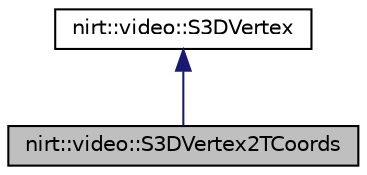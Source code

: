 digraph "nirt::video::S3DVertex2TCoords"
{
 // LATEX_PDF_SIZE
  edge [fontname="Helvetica",fontsize="10",labelfontname="Helvetica",labelfontsize="10"];
  node [fontname="Helvetica",fontsize="10",shape=record];
  Node1 [label="nirt::video::S3DVertex2TCoords",height=0.2,width=0.4,color="black", fillcolor="grey75", style="filled", fontcolor="black",tooltip="Vertex with two texture coordinates."];
  Node2 -> Node1 [dir="back",color="midnightblue",fontsize="10",style="solid",fontname="Helvetica"];
  Node2 [label="nirt::video::S3DVertex",height=0.2,width=0.4,color="black", fillcolor="white", style="filled",URL="$structnirt_1_1video_1_1S3DVertex.html",tooltip="standard vertex used by the Nirtcpp engine."];
}
